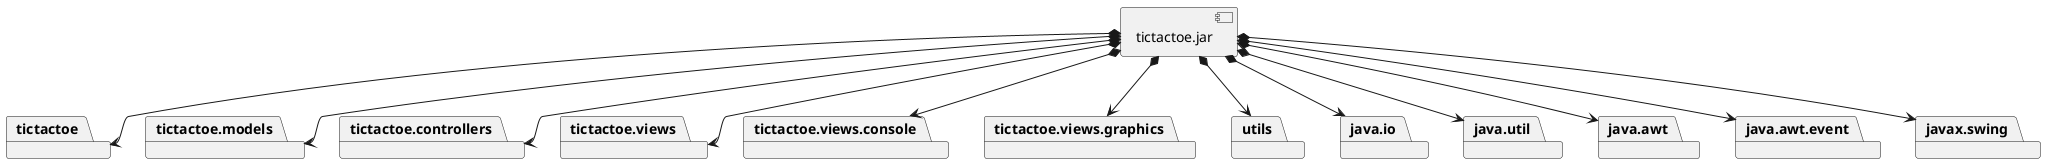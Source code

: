 @startuml desarrolloImplementacion
package "  "  as tictactoe {
}
package "  "  as tictactoe.models {
}
package "  "  as tictactoe.controllers {
}
package "  "  as tictactoe.views {
}
package "  "  as tictactoe.views.console {
}
package "  "  as tictactoe.views.graphics {
}
package "  "  as utils {
}
package "  "  as java.io {
}
package "  "  as java.util {
}
package "  "  as java.awt {
}
package "  "  as java.awt.event {
}
package "  "  as javax.swing {
}

[tictactoe.jar] as jar

jar *--> tictactoe
jar *--> tictactoe.models
jar *--> tictactoe.controllers
jar *--> tictactoe.views
jar *--> tictactoe.views.console
jar *--> tictactoe.views.graphics
jar *--> utils
jar *--> java.io
jar *--> java.util
jar *--> java.awt
jar *--> java.awt.event
jar *--> javax.swing
@enduml

@startuml despliegueFisica
node node #DDDDDD [
<b>Personal Computer</b>
----
]

[ tictactoe.jar ] as component

node *--> component
@enduml
